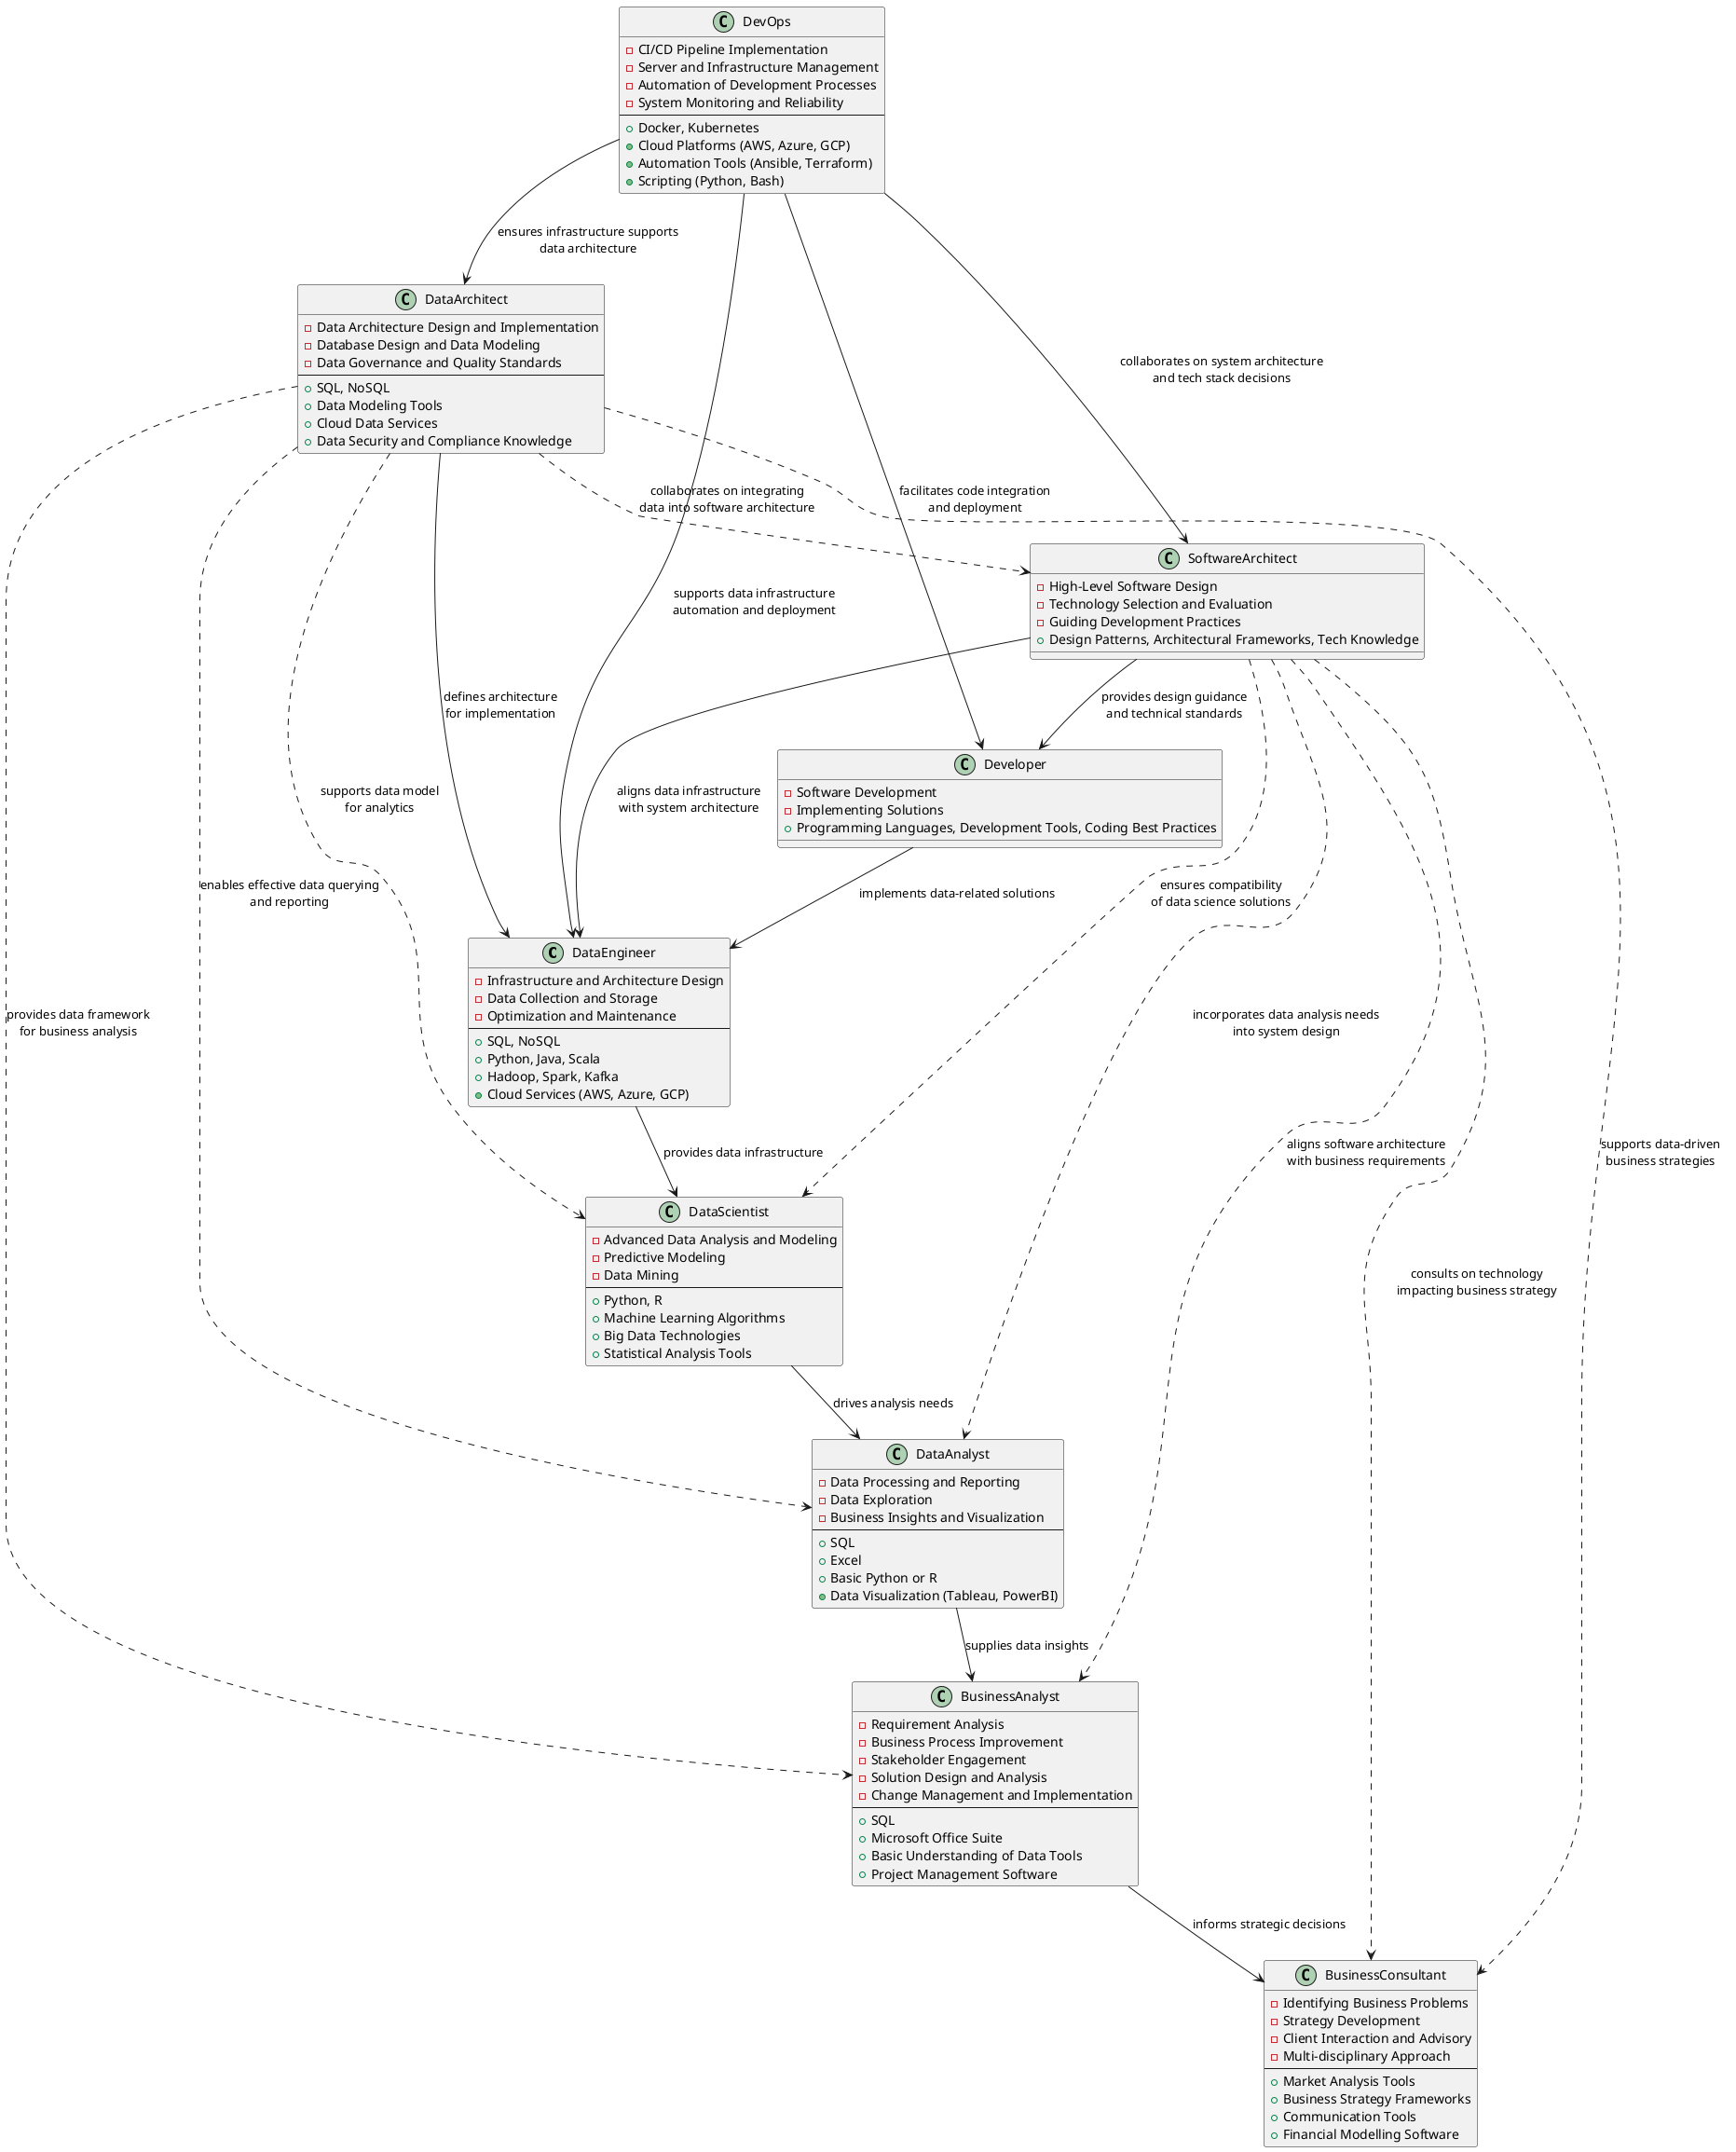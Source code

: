 @startuml
@startuml
class DataEngineer {
  - Infrastructure and Architecture Design
  - Data Collection and Storage
  - Optimization and Maintenance
  --
  + SQL, NoSQL
  + Python, Java, Scala
  + Hadoop, Spark, Kafka
  + Cloud Services (AWS, Azure, GCP)
}

class DataScientist {
  - Advanced Data Analysis and Modeling
  - Predictive Modeling
  - Data Mining
  --
  + Python, R
  + Machine Learning Algorithms
  + Big Data Technologies
  + Statistical Analysis Tools
}

class DataAnalyst {
  - Data Processing and Reporting
  - Data Exploration
  - Business Insights and Visualization
  --
  + SQL
  + Excel
  + Basic Python or R
  + Data Visualization (Tableau, PowerBI)
}

class BusinessAnalyst {
  - Requirement Analysis
  - Business Process Improvement
  - Stakeholder Engagement
  - Solution Design and Analysis
  - Change Management and Implementation
  --
  + SQL
  + Microsoft Office Suite
  + Basic Understanding of Data Tools
  + Project Management Software
}

class BusinessConsultant {
  - Identifying Business Problems
  - Strategy Development
  - Client Interaction and Advisory
  - Multi-disciplinary Approach
  --
  + Market Analysis Tools
  + Business Strategy Frameworks
  + Communication Tools
  + Financial Modelling Software
}



' class ProjectLead {
'   - Overall Project Management
'   - Resource Coordination
'   - Stakeholder Communication
'   + Project Management Tools, Leadership Skills
' }

class SoftwareArchitect {
  - High-Level Software Design
  - Technology Selection and Evaluation
  - Guiding Development Practices
  + Design Patterns, Architectural Frameworks, Tech Knowledge
}

class DataArchitect {
  - Data Architecture Design and Implementation
  - Database Design and Data Modeling
  - Data Governance and Quality Standards
  --
  + SQL, NoSQL
  + Data Modeling Tools
  + Cloud Data Services
  + Data Security and Compliance Knowledge
}

class Developer {
  - Software Development
  - Implementing Solutions
  + Programming Languages, Development Tools, Coding Best Practices
}

class DevOps {
  - CI/CD Pipeline Implementation
  - Server and Infrastructure Management
  - Automation of Development Processes
  - System Monitoring and Reliability
  --
  + Docker, Kubernetes
  + Cloud Platforms (AWS, Azure, GCP)
  + Automation Tools (Ansible, Terraform)
  + Scripting (Python, Bash)
}



DataEngineer --> DataScientist : provides data infrastructure
DataScientist --> DataAnalyst : drives analysis needs
DataAnalyst --> BusinessAnalyst : supplies data insights
BusinessAnalyst --> BusinessConsultant : informs strategic decisions

Developer --> DataEngineer : "implements data-related solutions"
' ProjectLead --> SoftwareArchitect : "manages project scope"
' ProjectLead --> Developer : "coordinates development work"
' ProjectLead --> DataEngineer : "aligns data infrastructure with project goals"
' ProjectLead --> DataScientist : "integrates data science into project"
' ProjectLead --> DataAnalyst : "utilizes data analysis for project insights"
' ProjectLead --> BusinessAnalyst : "aligns business requirements with project"
' ProjectLead --> BusinessConsultant : "ensures project meets business needs"


SoftwareArchitect --> DataEngineer : "aligns data infrastructure\nwith system architecture"
SoftwareArchitect --> Developer : "provides design guidance\nand technical standards"
' SoftwareArchitect --> ProjectLead : "advises on technical feasibility\nand architectural decisions"
SoftwareArchitect ..> DataScientist : "ensures compatibility\nof data science solutions"
SoftwareArchitect ..> DataAnalyst : "incorporates data analysis needs\ninto system design"
SoftwareArchitect ..> BusinessAnalyst : "aligns software architecture\nwith business requirements"
SoftwareArchitect ..> BusinessConsultant : "consults on technology\nimpacting business strategy"

DataArchitect --> DataEngineer : "defines architecture\nfor implementation"
DataArchitect ..> DataScientist : "supports data model\nfor analytics"
DataArchitect ..> DataAnalyst : "enables effective data querying\nand reporting"
DataArchitect ..> BusinessAnalyst : "provides data framework\nfor business analysis"
DataArchitect ..> BusinessConsultant : "supports data-driven\nbusiness strategies"
DataArchitect ..> SoftwareArchitect : "collaborates on integrating\ndata into software architecture"
' DataArchitect --> ProjectLead : "aligns data architecture\nwith project objectives"

DevOps --> Developer : "facilitates code integration\nand deployment"
DevOps --> SoftwareArchitect : "collaborates on system architecture\nand tech stack decisions"
DevOps --> DataEngineer : "supports data infrastructure\nautomation and deployment"
DevOps --> DataArchitect : "ensures infrastructure supports\ndata architecture"
' DevOps --> ProjectLead : "implements automation in\nproject delivery"



@enduml
